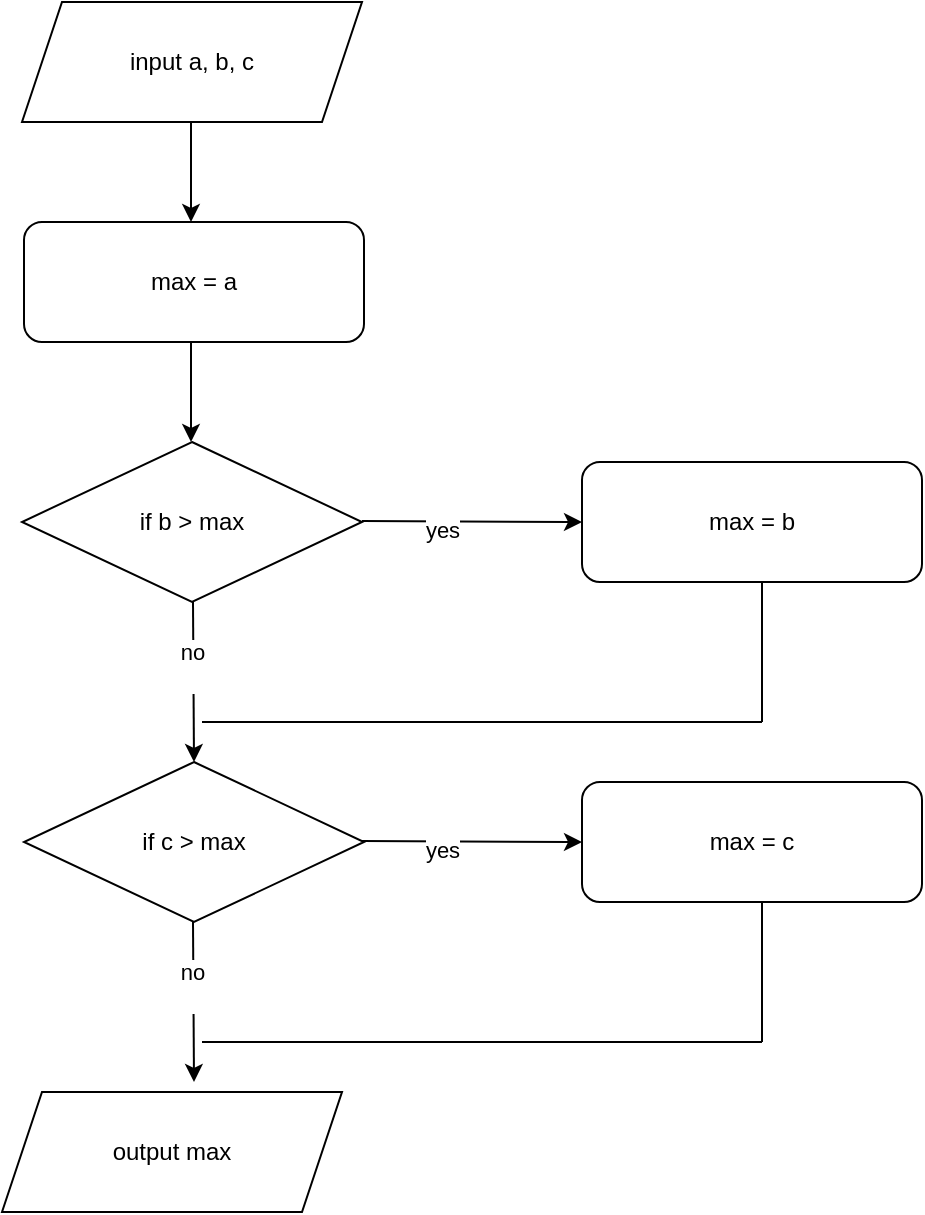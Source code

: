 <mxfile version="24.0.2" type="device">
  <diagram name="페이지-1" id="wm0R7eixIDcR_W4k7RPy">
    <mxGraphModel dx="1434" dy="780" grid="1" gridSize="10" guides="1" tooltips="1" connect="1" arrows="1" fold="1" page="1" pageScale="1" pageWidth="827" pageHeight="1169" math="0" shadow="0">
      <root>
        <mxCell id="0" />
        <mxCell id="1" parent="0" />
        <mxCell id="DQVwM1sumAtjKsFZfDkg-2" value="input a, b, c" style="shape=parallelogram;perimeter=parallelogramPerimeter;whiteSpace=wrap;html=1;fixedSize=1;" vertex="1" parent="1">
          <mxGeometry x="90" y="40" width="170" height="60" as="geometry" />
        </mxCell>
        <mxCell id="DQVwM1sumAtjKsFZfDkg-3" value="" style="endArrow=classic;html=1;rounded=0;" edge="1" parent="1">
          <mxGeometry width="50" height="50" relative="1" as="geometry">
            <mxPoint x="174.5" y="100" as="sourcePoint" />
            <mxPoint x="174.5" y="150" as="targetPoint" />
          </mxGeometry>
        </mxCell>
        <mxCell id="DQVwM1sumAtjKsFZfDkg-4" value="max = a" style="rounded=1;whiteSpace=wrap;html=1;" vertex="1" parent="1">
          <mxGeometry x="91" y="150" width="170" height="60" as="geometry" />
        </mxCell>
        <mxCell id="DQVwM1sumAtjKsFZfDkg-5" value="" style="endArrow=classic;html=1;rounded=0;" edge="1" parent="1">
          <mxGeometry width="50" height="50" relative="1" as="geometry">
            <mxPoint x="174.5" y="210" as="sourcePoint" />
            <mxPoint x="174.5" y="260" as="targetPoint" />
          </mxGeometry>
        </mxCell>
        <mxCell id="DQVwM1sumAtjKsFZfDkg-6" value="if b &amp;gt; max" style="rhombus;whiteSpace=wrap;html=1;" vertex="1" parent="1">
          <mxGeometry x="90" y="260" width="170" height="80" as="geometry" />
        </mxCell>
        <mxCell id="DQVwM1sumAtjKsFZfDkg-7" value="" style="endArrow=classic;html=1;rounded=0;" edge="1" parent="1">
          <mxGeometry width="50" height="50" relative="1" as="geometry">
            <mxPoint x="260" y="299.5" as="sourcePoint" />
            <mxPoint x="370" y="300" as="targetPoint" />
          </mxGeometry>
        </mxCell>
        <mxCell id="DQVwM1sumAtjKsFZfDkg-8" value="yes" style="edgeLabel;html=1;align=center;verticalAlign=middle;resizable=0;points=[];" vertex="1" connectable="0" parent="DQVwM1sumAtjKsFZfDkg-7">
          <mxGeometry x="-0.272" y="-4" relative="1" as="geometry">
            <mxPoint as="offset" />
          </mxGeometry>
        </mxCell>
        <mxCell id="DQVwM1sumAtjKsFZfDkg-9" value="max = b" style="rounded=1;whiteSpace=wrap;html=1;" vertex="1" parent="1">
          <mxGeometry x="370" y="270" width="170" height="60" as="geometry" />
        </mxCell>
        <mxCell id="DQVwM1sumAtjKsFZfDkg-10" value="" style="endArrow=none;html=1;rounded=0;" edge="1" parent="1">
          <mxGeometry width="50" height="50" relative="1" as="geometry">
            <mxPoint x="460" y="400" as="sourcePoint" />
            <mxPoint x="460" y="330" as="targetPoint" />
          </mxGeometry>
        </mxCell>
        <mxCell id="DQVwM1sumAtjKsFZfDkg-11" value="" style="endArrow=none;html=1;rounded=0;" edge="1" parent="1">
          <mxGeometry width="50" height="50" relative="1" as="geometry">
            <mxPoint x="180" y="400" as="sourcePoint" />
            <mxPoint x="460" y="400" as="targetPoint" />
          </mxGeometry>
        </mxCell>
        <mxCell id="DQVwM1sumAtjKsFZfDkg-12" value="" style="endArrow=classic;html=1;rounded=0;" edge="1" parent="1">
          <mxGeometry width="50" height="50" relative="1" as="geometry">
            <mxPoint x="175.5" y="340" as="sourcePoint" />
            <mxPoint x="176" y="420" as="targetPoint" />
          </mxGeometry>
        </mxCell>
        <mxCell id="DQVwM1sumAtjKsFZfDkg-13" value="no&lt;div&gt;&lt;br&gt;&lt;/div&gt;" style="edgeLabel;html=1;align=center;verticalAlign=middle;resizable=0;points=[];" vertex="1" connectable="0" parent="DQVwM1sumAtjKsFZfDkg-12">
          <mxGeometry x="-0.2" y="-1" relative="1" as="geometry">
            <mxPoint as="offset" />
          </mxGeometry>
        </mxCell>
        <mxCell id="DQVwM1sumAtjKsFZfDkg-14" value="if c &amp;gt; max" style="rhombus;whiteSpace=wrap;html=1;" vertex="1" parent="1">
          <mxGeometry x="91" y="420" width="170" height="80" as="geometry" />
        </mxCell>
        <mxCell id="DQVwM1sumAtjKsFZfDkg-15" value="" style="endArrow=classic;html=1;rounded=0;" edge="1" parent="1">
          <mxGeometry width="50" height="50" relative="1" as="geometry">
            <mxPoint x="260" y="459.5" as="sourcePoint" />
            <mxPoint x="370" y="460" as="targetPoint" />
          </mxGeometry>
        </mxCell>
        <mxCell id="DQVwM1sumAtjKsFZfDkg-16" value="yes" style="edgeLabel;html=1;align=center;verticalAlign=middle;resizable=0;points=[];" vertex="1" connectable="0" parent="DQVwM1sumAtjKsFZfDkg-15">
          <mxGeometry x="-0.272" y="-4" relative="1" as="geometry">
            <mxPoint as="offset" />
          </mxGeometry>
        </mxCell>
        <mxCell id="DQVwM1sumAtjKsFZfDkg-17" value="max = c" style="rounded=1;whiteSpace=wrap;html=1;" vertex="1" parent="1">
          <mxGeometry x="370" y="430" width="170" height="60" as="geometry" />
        </mxCell>
        <mxCell id="DQVwM1sumAtjKsFZfDkg-18" value="" style="endArrow=none;html=1;rounded=0;" edge="1" parent="1">
          <mxGeometry width="50" height="50" relative="1" as="geometry">
            <mxPoint x="460" y="560" as="sourcePoint" />
            <mxPoint x="460" y="490" as="targetPoint" />
          </mxGeometry>
        </mxCell>
        <mxCell id="DQVwM1sumAtjKsFZfDkg-19" value="" style="endArrow=none;html=1;rounded=0;" edge="1" parent="1">
          <mxGeometry width="50" height="50" relative="1" as="geometry">
            <mxPoint x="180" y="560" as="sourcePoint" />
            <mxPoint x="460" y="560" as="targetPoint" />
          </mxGeometry>
        </mxCell>
        <mxCell id="DQVwM1sumAtjKsFZfDkg-20" value="" style="endArrow=classic;html=1;rounded=0;" edge="1" parent="1">
          <mxGeometry width="50" height="50" relative="1" as="geometry">
            <mxPoint x="175.5" y="500" as="sourcePoint" />
            <mxPoint x="176" y="580" as="targetPoint" />
          </mxGeometry>
        </mxCell>
        <mxCell id="DQVwM1sumAtjKsFZfDkg-21" value="no&lt;div&gt;&lt;br&gt;&lt;/div&gt;" style="edgeLabel;html=1;align=center;verticalAlign=middle;resizable=0;points=[];" vertex="1" connectable="0" parent="DQVwM1sumAtjKsFZfDkg-20">
          <mxGeometry x="-0.2" y="-1" relative="1" as="geometry">
            <mxPoint as="offset" />
          </mxGeometry>
        </mxCell>
        <mxCell id="DQVwM1sumAtjKsFZfDkg-22" value="output max" style="shape=parallelogram;perimeter=parallelogramPerimeter;whiteSpace=wrap;html=1;fixedSize=1;" vertex="1" parent="1">
          <mxGeometry x="80" y="585" width="170" height="60" as="geometry" />
        </mxCell>
      </root>
    </mxGraphModel>
  </diagram>
</mxfile>
